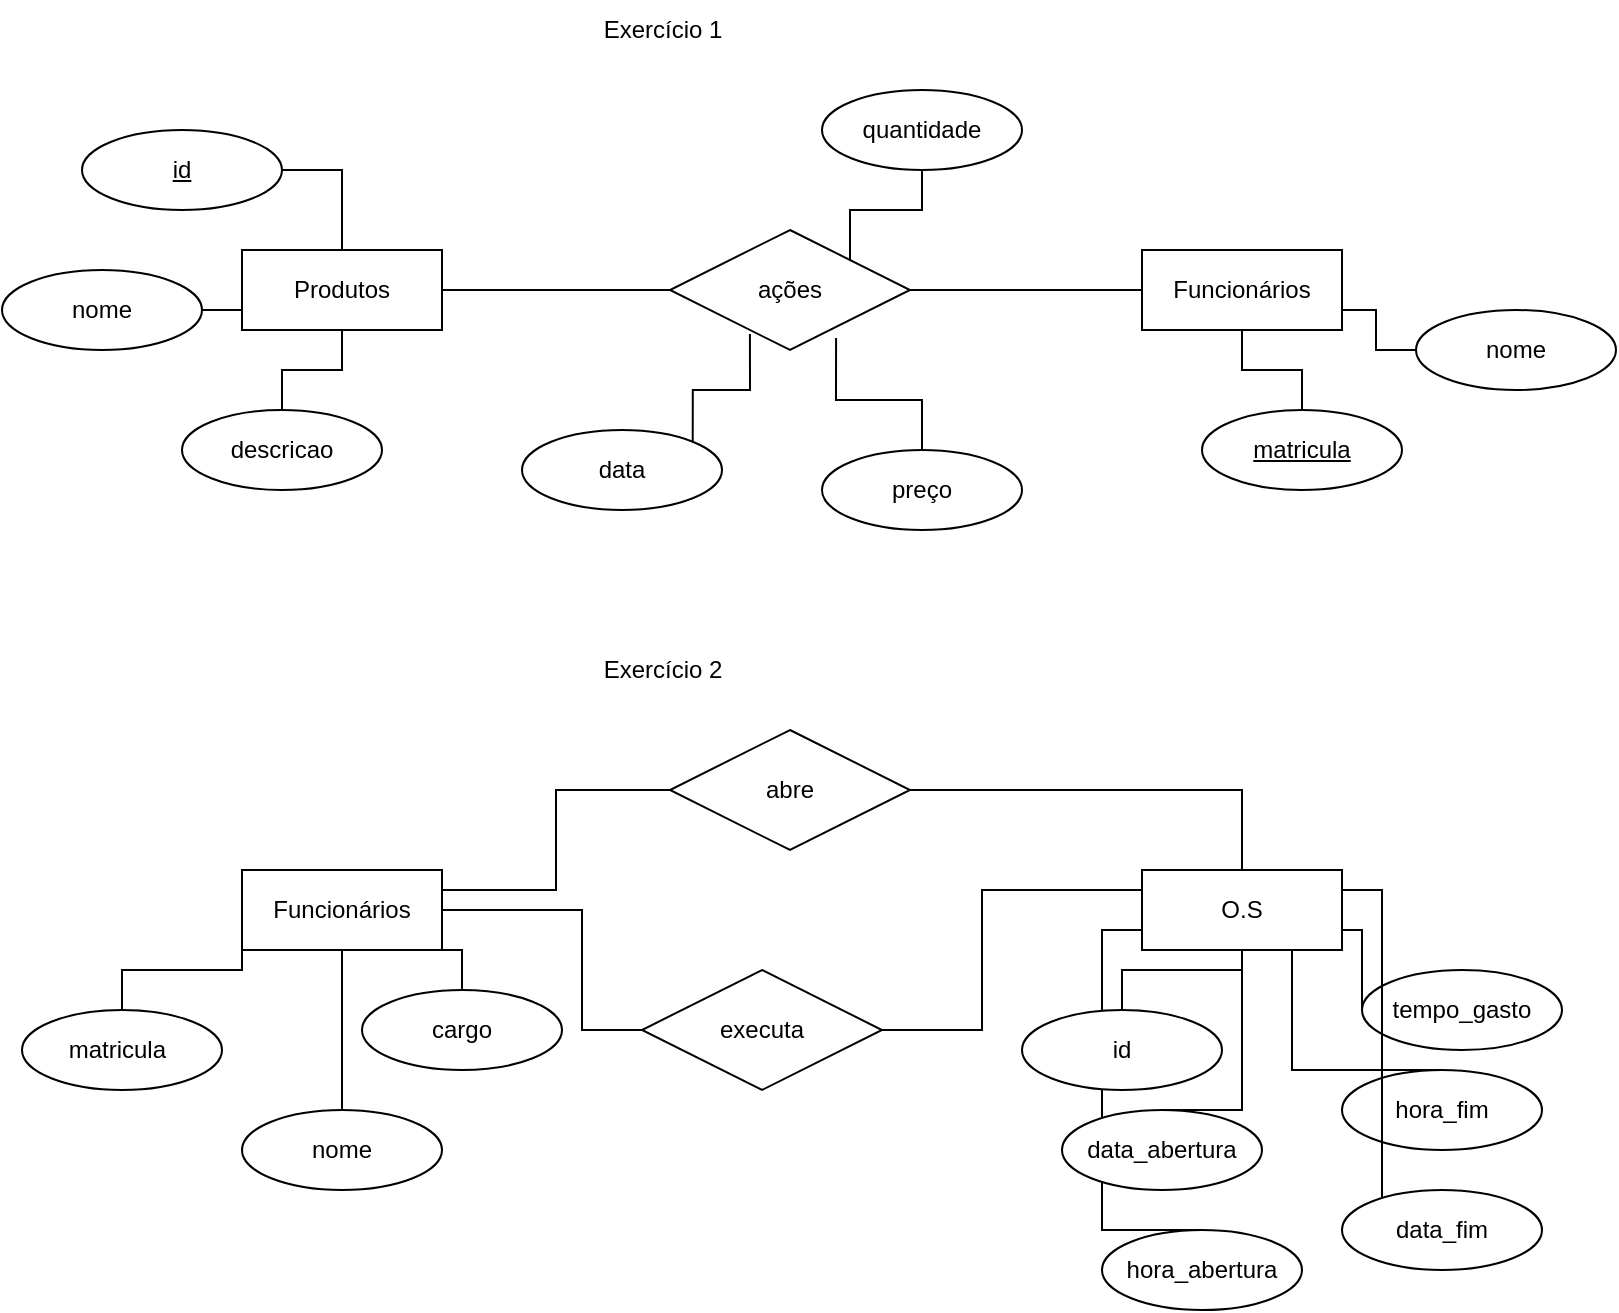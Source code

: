 <mxfile version="20.8.15" type="device"><diagram name="Página-1" id="EpWJhlKHzJxeVu01TOWX"><mxGraphModel dx="794" dy="470" grid="1" gridSize="10" guides="1" tooltips="1" connect="1" arrows="1" fold="1" page="1" pageScale="1" pageWidth="827" pageHeight="1169" math="0" shadow="0"><root><mxCell id="0"/><mxCell id="1" parent="0"/><mxCell id="vbHklTpLHcdP36FJa0-z-1" value="Produtos" style="whiteSpace=wrap;html=1;align=center;" parent="1" vertex="1"><mxGeometry x="140" y="180" width="100" height="40" as="geometry"/></mxCell><mxCell id="hAxDx2wOV2Zfp98Hhszt-9" style="edgeStyle=orthogonalEdgeStyle;rounded=0;orthogonalLoop=1;jettySize=auto;html=1;entryX=1;entryY=0.5;entryDx=0;entryDy=0;strokeColor=default;startArrow=none;startFill=0;endArrow=none;endFill=0;" edge="1" parent="1" source="vbHklTpLHcdP36FJa0-z-2" target="vbHklTpLHcdP36FJa0-z-5"><mxGeometry relative="1" as="geometry"/></mxCell><mxCell id="hAxDx2wOV2Zfp98Hhszt-11" style="edgeStyle=orthogonalEdgeStyle;rounded=0;orthogonalLoop=1;jettySize=auto;html=1;strokeColor=default;startArrow=none;startFill=0;endArrow=none;endFill=0;" edge="1" parent="1" source="vbHklTpLHcdP36FJa0-z-2" target="hAxDx2wOV2Zfp98Hhszt-10"><mxGeometry relative="1" as="geometry"/></mxCell><mxCell id="vbHklTpLHcdP36FJa0-z-2" value="Funcionários" style="whiteSpace=wrap;html=1;align=center;" parent="1" vertex="1"><mxGeometry x="590" y="180" width="100" height="40" as="geometry"/></mxCell><mxCell id="vbHklTpLHcdP36FJa0-z-9" style="edgeStyle=orthogonalEdgeStyle;rounded=0;orthogonalLoop=1;jettySize=auto;html=1;exitX=0;exitY=0.5;exitDx=0;exitDy=0;entryX=1;entryY=0.5;entryDx=0;entryDy=0;endArrow=none;endFill=0;" parent="1" source="vbHklTpLHcdP36FJa0-z-5" target="vbHklTpLHcdP36FJa0-z-1" edge="1"><mxGeometry relative="1" as="geometry"/></mxCell><mxCell id="vbHklTpLHcdP36FJa0-z-5" value="ações" style="shape=rhombus;perimeter=rhombusPerimeter;whiteSpace=wrap;html=1;align=center;" parent="1" vertex="1"><mxGeometry x="354" y="170" width="120" height="60" as="geometry"/></mxCell><mxCell id="vbHklTpLHcdP36FJa0-z-10" style="edgeStyle=orthogonalEdgeStyle;rounded=0;orthogonalLoop=1;jettySize=auto;html=1;exitX=0.5;exitY=1;exitDx=0;exitDy=0;entryX=1;entryY=0;entryDx=0;entryDy=0;endArrow=none;endFill=0;" parent="1" source="vbHklTpLHcdP36FJa0-z-6" target="vbHklTpLHcdP36FJa0-z-5" edge="1"><mxGeometry relative="1" as="geometry"/></mxCell><mxCell id="vbHklTpLHcdP36FJa0-z-6" value="quantidade" style="ellipse;whiteSpace=wrap;html=1;align=center;" parent="1" vertex="1"><mxGeometry x="430" y="100" width="100" height="40" as="geometry"/></mxCell><mxCell id="vbHklTpLHcdP36FJa0-z-11" style="edgeStyle=orthogonalEdgeStyle;rounded=0;orthogonalLoop=1;jettySize=auto;html=1;exitX=0.5;exitY=0;exitDx=0;exitDy=0;entryX=0.692;entryY=0.9;entryDx=0;entryDy=0;entryPerimeter=0;endArrow=none;endFill=0;" parent="1" source="vbHklTpLHcdP36FJa0-z-7" target="vbHklTpLHcdP36FJa0-z-5" edge="1"><mxGeometry relative="1" as="geometry"/></mxCell><mxCell id="vbHklTpLHcdP36FJa0-z-7" value="preço&lt;br&gt;" style="ellipse;whiteSpace=wrap;html=1;align=center;" parent="1" vertex="1"><mxGeometry x="430" y="280" width="100" height="40" as="geometry"/></mxCell><mxCell id="vbHklTpLHcdP36FJa0-z-12" style="edgeStyle=orthogonalEdgeStyle;rounded=0;orthogonalLoop=1;jettySize=auto;html=1;exitX=1;exitY=0;exitDx=0;exitDy=0;entryX=0.333;entryY=0.867;entryDx=0;entryDy=0;entryPerimeter=0;endArrow=none;endFill=0;" parent="1" source="vbHklTpLHcdP36FJa0-z-8" target="vbHklTpLHcdP36FJa0-z-5" edge="1"><mxGeometry relative="1" as="geometry"/></mxCell><mxCell id="vbHklTpLHcdP36FJa0-z-8" value="data" style="ellipse;whiteSpace=wrap;html=1;align=center;" parent="1" vertex="1"><mxGeometry x="280" y="270" width="100" height="40" as="geometry"/></mxCell><mxCell id="vbHklTpLHcdP36FJa0-z-42" style="edgeStyle=orthogonalEdgeStyle;rounded=0;orthogonalLoop=1;jettySize=auto;html=1;exitX=1;exitY=0.5;exitDx=0;exitDy=0;entryX=0;entryY=0.5;entryDx=0;entryDy=0;endArrow=none;endFill=0;" parent="1" source="vbHklTpLHcdP36FJa0-z-13" target="vbHklTpLHcdP36FJa0-z-16" edge="1"><mxGeometry relative="1" as="geometry"><Array as="points"><mxPoint x="310" y="510"/><mxPoint x="310" y="570"/></Array></mxGeometry></mxCell><mxCell id="vbHklTpLHcdP36FJa0-z-43" style="edgeStyle=orthogonalEdgeStyle;rounded=0;orthogonalLoop=1;jettySize=auto;html=1;exitX=1;exitY=0.25;exitDx=0;exitDy=0;entryX=0;entryY=0.5;entryDx=0;entryDy=0;endArrow=none;endFill=0;" parent="1" source="vbHklTpLHcdP36FJa0-z-13" target="vbHklTpLHcdP36FJa0-z-15" edge="1"><mxGeometry relative="1" as="geometry"/></mxCell><mxCell id="vbHklTpLHcdP36FJa0-z-13" value="Funcionários" style="whiteSpace=wrap;html=1;align=center;" parent="1" vertex="1"><mxGeometry x="140" y="490" width="100" height="40" as="geometry"/></mxCell><mxCell id="vbHklTpLHcdP36FJa0-z-14" value="O.S&lt;br&gt;" style="whiteSpace=wrap;html=1;align=center;" parent="1" vertex="1"><mxGeometry x="590" y="490" width="100" height="40" as="geometry"/></mxCell><mxCell id="vbHklTpLHcdP36FJa0-z-39" style="edgeStyle=orthogonalEdgeStyle;rounded=0;orthogonalLoop=1;jettySize=auto;html=1;exitX=1;exitY=0.5;exitDx=0;exitDy=0;entryX=0.5;entryY=0;entryDx=0;entryDy=0;endArrow=none;endFill=0;" parent="1" source="vbHklTpLHcdP36FJa0-z-15" target="vbHklTpLHcdP36FJa0-z-14" edge="1"><mxGeometry relative="1" as="geometry"/></mxCell><mxCell id="vbHklTpLHcdP36FJa0-z-15" value="abre&lt;br&gt;" style="shape=rhombus;perimeter=rhombusPerimeter;whiteSpace=wrap;html=1;align=center;" parent="1" vertex="1"><mxGeometry x="354" y="420" width="120" height="60" as="geometry"/></mxCell><mxCell id="vbHklTpLHcdP36FJa0-z-40" style="edgeStyle=orthogonalEdgeStyle;rounded=0;orthogonalLoop=1;jettySize=auto;html=1;exitX=1;exitY=0.5;exitDx=0;exitDy=0;entryX=0;entryY=0.25;entryDx=0;entryDy=0;endArrow=none;endFill=0;" parent="1" source="vbHklTpLHcdP36FJa0-z-16" target="vbHklTpLHcdP36FJa0-z-14" edge="1"><mxGeometry relative="1" as="geometry"><Array as="points"><mxPoint x="510" y="570"/><mxPoint x="510" y="500"/></Array></mxGeometry></mxCell><mxCell id="vbHklTpLHcdP36FJa0-z-16" value="executa&lt;br&gt;" style="shape=rhombus;perimeter=rhombusPerimeter;whiteSpace=wrap;html=1;align=center;" parent="1" vertex="1"><mxGeometry x="340" y="540" width="120" height="60" as="geometry"/></mxCell><mxCell id="vbHklTpLHcdP36FJa0-z-26" style="edgeStyle=orthogonalEdgeStyle;rounded=0;orthogonalLoop=1;jettySize=auto;html=1;exitX=0.5;exitY=0;exitDx=0;exitDy=0;entryX=0;entryY=1;entryDx=0;entryDy=0;endArrow=none;endFill=0;" parent="1" source="vbHklTpLHcdP36FJa0-z-17" target="vbHklTpLHcdP36FJa0-z-13" edge="1"><mxGeometry relative="1" as="geometry"/></mxCell><mxCell id="vbHklTpLHcdP36FJa0-z-17" value="matricula&lt;span style=&quot;white-space: pre;&quot;&gt;&#9;&lt;/span&gt;" style="ellipse;whiteSpace=wrap;html=1;align=center;" parent="1" vertex="1"><mxGeometry x="30" y="560" width="100" height="40" as="geometry"/></mxCell><mxCell id="vbHklTpLHcdP36FJa0-z-41" style="edgeStyle=orthogonalEdgeStyle;rounded=0;orthogonalLoop=1;jettySize=auto;html=1;exitX=0.5;exitY=0;exitDx=0;exitDy=0;endArrow=none;endFill=0;" parent="1" source="vbHklTpLHcdP36FJa0-z-18" target="vbHklTpLHcdP36FJa0-z-13" edge="1"><mxGeometry relative="1" as="geometry"/></mxCell><mxCell id="vbHklTpLHcdP36FJa0-z-18" value="nome" style="ellipse;whiteSpace=wrap;html=1;align=center;" parent="1" vertex="1"><mxGeometry x="140" y="610" width="100" height="40" as="geometry"/></mxCell><mxCell id="vbHklTpLHcdP36FJa0-z-27" style="edgeStyle=orthogonalEdgeStyle;rounded=0;orthogonalLoop=1;jettySize=auto;html=1;exitX=0.5;exitY=0;exitDx=0;exitDy=0;endArrow=none;endFill=0;" parent="1" source="vbHklTpLHcdP36FJa0-z-19" target="vbHklTpLHcdP36FJa0-z-13" edge="1"><mxGeometry relative="1" as="geometry"/></mxCell><mxCell id="vbHklTpLHcdP36FJa0-z-19" value="cargo&lt;br&gt;" style="ellipse;whiteSpace=wrap;html=1;align=center;" parent="1" vertex="1"><mxGeometry x="200" y="550" width="100" height="40" as="geometry"/></mxCell><mxCell id="vbHklTpLHcdP36FJa0-z-31" style="edgeStyle=orthogonalEdgeStyle;rounded=0;orthogonalLoop=1;jettySize=auto;html=1;entryX=1;entryY=1;entryDx=0;entryDy=0;endArrow=none;endFill=0;" parent="1" source="vbHklTpLHcdP36FJa0-z-20" target="vbHklTpLHcdP36FJa0-z-14" edge="1"><mxGeometry relative="1" as="geometry"><Array as="points"><mxPoint x="700" y="520"/><mxPoint x="690" y="520"/></Array></mxGeometry></mxCell><mxCell id="vbHklTpLHcdP36FJa0-z-20" value="tempo_gasto" style="ellipse;whiteSpace=wrap;html=1;align=center;" parent="1" vertex="1"><mxGeometry x="700" y="540" width="100" height="40" as="geometry"/></mxCell><mxCell id="vbHklTpLHcdP36FJa0-z-33" style="edgeStyle=orthogonalEdgeStyle;rounded=0;orthogonalLoop=1;jettySize=auto;html=1;exitX=0.5;exitY=0;exitDx=0;exitDy=0;entryX=0.75;entryY=1;entryDx=0;entryDy=0;endArrow=none;endFill=0;" parent="1" source="vbHklTpLHcdP36FJa0-z-21" target="vbHklTpLHcdP36FJa0-z-14" edge="1"><mxGeometry relative="1" as="geometry"><Array as="points"><mxPoint x="665" y="590"/></Array></mxGeometry></mxCell><mxCell id="vbHklTpLHcdP36FJa0-z-21" value="hora_fim" style="ellipse;whiteSpace=wrap;html=1;align=center;" parent="1" vertex="1"><mxGeometry x="690" y="590" width="100" height="40" as="geometry"/></mxCell><mxCell id="vbHklTpLHcdP36FJa0-z-35" style="edgeStyle=orthogonalEdgeStyle;rounded=0;orthogonalLoop=1;jettySize=auto;html=1;exitX=0;exitY=0.5;exitDx=0;exitDy=0;entryX=1;entryY=0.25;entryDx=0;entryDy=0;endArrow=none;endFill=0;" parent="1" source="vbHklTpLHcdP36FJa0-z-22" target="vbHklTpLHcdP36FJa0-z-14" edge="1"><mxGeometry relative="1" as="geometry"><Array as="points"><mxPoint x="710" y="670"/><mxPoint x="710" y="500"/></Array></mxGeometry></mxCell><mxCell id="vbHklTpLHcdP36FJa0-z-22" value="data_fim" style="ellipse;whiteSpace=wrap;html=1;align=center;" parent="1" vertex="1"><mxGeometry x="690" y="650" width="100" height="40" as="geometry"/></mxCell><mxCell id="vbHklTpLHcdP36FJa0-z-34" style="edgeStyle=orthogonalEdgeStyle;rounded=0;orthogonalLoop=1;jettySize=auto;html=1;exitX=0.5;exitY=0;exitDx=0;exitDy=0;entryX=0;entryY=0.75;entryDx=0;entryDy=0;endArrow=none;endFill=0;" parent="1" source="vbHklTpLHcdP36FJa0-z-23" target="vbHklTpLHcdP36FJa0-z-14" edge="1"><mxGeometry relative="1" as="geometry"><Array as="points"><mxPoint x="570" y="670"/><mxPoint x="570" y="520"/></Array></mxGeometry></mxCell><mxCell id="vbHklTpLHcdP36FJa0-z-23" value="hora_abertura" style="ellipse;whiteSpace=wrap;html=1;align=center;" parent="1" vertex="1"><mxGeometry x="570" y="670" width="100" height="40" as="geometry"/></mxCell><mxCell id="vbHklTpLHcdP36FJa0-z-32" style="edgeStyle=orthogonalEdgeStyle;rounded=0;orthogonalLoop=1;jettySize=auto;html=1;exitX=0.5;exitY=0;exitDx=0;exitDy=0;entryX=0.5;entryY=1;entryDx=0;entryDy=0;endArrow=none;endFill=0;" parent="1" source="vbHklTpLHcdP36FJa0-z-24" target="vbHklTpLHcdP36FJa0-z-14" edge="1"><mxGeometry relative="1" as="geometry"><Array as="points"><mxPoint x="640" y="610"/></Array></mxGeometry></mxCell><mxCell id="vbHklTpLHcdP36FJa0-z-24" value="data_abertura" style="ellipse;whiteSpace=wrap;html=1;align=center;" parent="1" vertex="1"><mxGeometry x="550" y="610" width="100" height="40" as="geometry"/></mxCell><mxCell id="vbHklTpLHcdP36FJa0-z-29" style="edgeStyle=orthogonalEdgeStyle;rounded=0;orthogonalLoop=1;jettySize=auto;html=1;exitX=0.5;exitY=0;exitDx=0;exitDy=0;endArrow=none;endFill=0;" parent="1" source="vbHklTpLHcdP36FJa0-z-25" target="vbHklTpLHcdP36FJa0-z-14" edge="1"><mxGeometry relative="1" as="geometry"/></mxCell><mxCell id="vbHklTpLHcdP36FJa0-z-25" value="id" style="ellipse;whiteSpace=wrap;html=1;align=center;" parent="1" vertex="1"><mxGeometry x="530" y="560" width="100" height="40" as="geometry"/></mxCell><mxCell id="hAxDx2wOV2Zfp98Hhszt-14" style="edgeStyle=orthogonalEdgeStyle;rounded=0;orthogonalLoop=1;jettySize=auto;html=1;exitX=1;exitY=0.5;exitDx=0;exitDy=0;entryX=0;entryY=0.75;entryDx=0;entryDy=0;strokeColor=default;startArrow=none;startFill=0;endArrow=none;endFill=0;" edge="1" parent="1" source="hAxDx2wOV2Zfp98Hhszt-1" target="vbHklTpLHcdP36FJa0-z-1"><mxGeometry relative="1" as="geometry"/></mxCell><mxCell id="hAxDx2wOV2Zfp98Hhszt-1" value="nome" style="ellipse;whiteSpace=wrap;html=1;align=center;" vertex="1" parent="1"><mxGeometry x="20" y="190" width="100" height="40" as="geometry"/></mxCell><mxCell id="hAxDx2wOV2Zfp98Hhszt-15" style="edgeStyle=orthogonalEdgeStyle;rounded=0;orthogonalLoop=1;jettySize=auto;html=1;exitX=0.5;exitY=0;exitDx=0;exitDy=0;entryX=0.5;entryY=1;entryDx=0;entryDy=0;strokeColor=default;startArrow=none;startFill=0;endArrow=none;endFill=0;" edge="1" parent="1" source="hAxDx2wOV2Zfp98Hhszt-3" target="vbHklTpLHcdP36FJa0-z-1"><mxGeometry relative="1" as="geometry"/></mxCell><mxCell id="hAxDx2wOV2Zfp98Hhszt-3" value="descricao" style="ellipse;whiteSpace=wrap;html=1;align=center;" vertex="1" parent="1"><mxGeometry x="110" y="260" width="100" height="40" as="geometry"/></mxCell><mxCell id="hAxDx2wOV2Zfp98Hhszt-8" style="edgeStyle=orthogonalEdgeStyle;rounded=0;orthogonalLoop=1;jettySize=auto;html=1;exitX=0;exitY=0.5;exitDx=0;exitDy=0;entryX=1;entryY=0.75;entryDx=0;entryDy=0;startArrow=none;startFill=0;strokeColor=default;endArrow=none;endFill=0;" edge="1" parent="1" source="hAxDx2wOV2Zfp98Hhszt-4" target="vbHklTpLHcdP36FJa0-z-2"><mxGeometry relative="1" as="geometry"/></mxCell><mxCell id="hAxDx2wOV2Zfp98Hhszt-4" value="nome" style="ellipse;whiteSpace=wrap;html=1;align=center;" vertex="1" parent="1"><mxGeometry x="727" y="210" width="100" height="40" as="geometry"/></mxCell><mxCell id="hAxDx2wOV2Zfp98Hhszt-10" value="matricula" style="ellipse;whiteSpace=wrap;html=1;align=center;fontStyle=4;" vertex="1" parent="1"><mxGeometry x="620" y="260" width="100" height="40" as="geometry"/></mxCell><mxCell id="hAxDx2wOV2Zfp98Hhszt-13" style="edgeStyle=orthogonalEdgeStyle;rounded=0;orthogonalLoop=1;jettySize=auto;html=1;exitX=1;exitY=0.5;exitDx=0;exitDy=0;entryX=0.5;entryY=0;entryDx=0;entryDy=0;strokeColor=default;startArrow=none;startFill=0;endArrow=none;endFill=0;" edge="1" parent="1" source="hAxDx2wOV2Zfp98Hhszt-12" target="vbHklTpLHcdP36FJa0-z-1"><mxGeometry relative="1" as="geometry"/></mxCell><mxCell id="hAxDx2wOV2Zfp98Hhszt-12" value="id" style="ellipse;whiteSpace=wrap;html=1;align=center;fontStyle=4;" vertex="1" parent="1"><mxGeometry x="60" y="120" width="100" height="40" as="geometry"/></mxCell><mxCell id="hAxDx2wOV2Zfp98Hhszt-16" value="Exercício 1" style="text;html=1;align=center;verticalAlign=middle;resizable=0;points=[];autosize=1;strokeColor=none;fillColor=none;" vertex="1" parent="1"><mxGeometry x="310" y="55" width="80" height="30" as="geometry"/></mxCell><mxCell id="hAxDx2wOV2Zfp98Hhszt-17" value="Exercício 2" style="text;html=1;align=center;verticalAlign=middle;resizable=0;points=[];autosize=1;strokeColor=none;fillColor=none;" vertex="1" parent="1"><mxGeometry x="310" y="375" width="80" height="30" as="geometry"/></mxCell></root></mxGraphModel></diagram></mxfile>